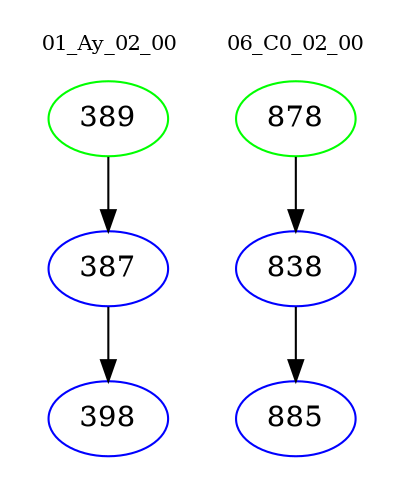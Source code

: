 digraph{
subgraph cluster_0 {
color = white
label = "01_Ay_02_00";
fontsize=10;
T0_389 [label="389", color="green"]
T0_389 -> T0_387 [color="black"]
T0_387 [label="387", color="blue"]
T0_387 -> T0_398 [color="black"]
T0_398 [label="398", color="blue"]
}
subgraph cluster_1 {
color = white
label = "06_C0_02_00";
fontsize=10;
T1_878 [label="878", color="green"]
T1_878 -> T1_838 [color="black"]
T1_838 [label="838", color="blue"]
T1_838 -> T1_885 [color="black"]
T1_885 [label="885", color="blue"]
}
}
